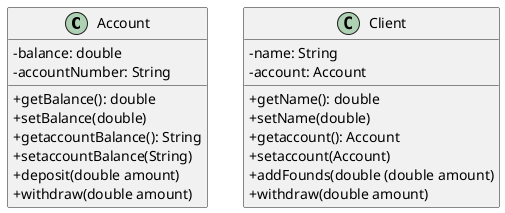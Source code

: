 @startuml
'https://plantuml.com/class-diagram
skinparam classAttributeIconSize 0
class Account {
    -balance: double
    -accountNumber: String
    +getBalance(): double
    +setBalance(double)
    +getaccountBalance(): String
    +setaccountBalance(String)
    +deposit(double amount)
    +withdraw(double amount)
}
class Client {
    -name: String
    -account: Account
    +getName(): double
    +setName(double)
    +getaccount(): Account
    +setaccount(Account)
    +addFounds(double (double amount)
    +withdraw(double amount)
}


@enduml